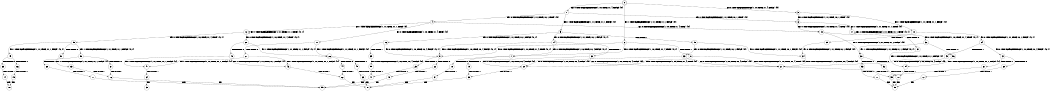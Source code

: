 digraph BCG {
size = "7, 10.5";
center = TRUE;
node [shape = circle];
0 [peripheries = 2];
0 -> 1 [label = "EX !0 !ATOMIC_EXCH_BRANCH (1, +0, TRUE, +1, 4, FALSE) !{0}"];
0 -> 2 [label = "EX !1 !ATOMIC_EXCH_BRANCH (1, +1, TRUE, +1, 1, FALSE) !{0}"];
0 -> 3 [label = "EX !0 !ATOMIC_EXCH_BRANCH (1, +0, TRUE, +1, 4, FALSE) !{0}"];
1 -> 4 [label = "EX !0 !ATOMIC_EXCH_BRANCH (1, +1, TRUE, +0, 1, TRUE) !{0}"];
1 -> 5 [label = "EX !1 !ATOMIC_EXCH_BRANCH (1, +1, TRUE, +1, 1, FALSE) !{0}"];
1 -> 6 [label = "EX !0 !ATOMIC_EXCH_BRANCH (1, +1, TRUE, +0, 1, TRUE) !{0}"];
2 -> 7 [label = "EX !0 !ATOMIC_EXCH_BRANCH (1, +0, TRUE, +1, 4, TRUE) !{0, 1}"];
2 -> 8 [label = "TERMINATE !1"];
2 -> 9 [label = "EX !0 !ATOMIC_EXCH_BRANCH (1, +0, TRUE, +1, 4, TRUE) !{0, 1}"];
3 -> 10 [label = "EX !1 !ATOMIC_EXCH_BRANCH (1, +1, TRUE, +1, 1, FALSE) !{0}"];
3 -> 6 [label = "EX !0 !ATOMIC_EXCH_BRANCH (1, +1, TRUE, +0, 1, TRUE) !{0}"];
4 -> 11 [label = "EX !0 !ATOMIC_EXCH_BRANCH (1, +0, TRUE, +1, 4, TRUE) !{0}"];
4 -> 12 [label = "EX !1 !ATOMIC_EXCH_BRANCH (1, +1, TRUE, +1, 1, TRUE) !{0}"];
4 -> 13 [label = "EX !0 !ATOMIC_EXCH_BRANCH (1, +0, TRUE, +1, 4, TRUE) !{0}"];
5 -> 14 [label = "EX !0 !ATOMIC_EXCH_BRANCH (1, +1, TRUE, +0, 1, FALSE) !{0, 1}"];
5 -> 15 [label = "TERMINATE !1"];
5 -> 16 [label = "EX !0 !ATOMIC_EXCH_BRANCH (1, +1, TRUE, +0, 1, FALSE) !{0, 1}"];
6 -> 17 [label = "EX !1 !ATOMIC_EXCH_BRANCH (1, +1, TRUE, +1, 1, TRUE) !{0}"];
6 -> 13 [label = "EX !0 !ATOMIC_EXCH_BRANCH (1, +0, TRUE, +1, 4, TRUE) !{0}"];
7 -> 18 [label = "TERMINATE !0"];
7 -> 19 [label = "TERMINATE !1"];
8 -> 20 [label = "EX !0 !ATOMIC_EXCH_BRANCH (1, +0, TRUE, +1, 4, TRUE) !{0}"];
8 -> 21 [label = "EX !0 !ATOMIC_EXCH_BRANCH (1, +0, TRUE, +1, 4, TRUE) !{0}"];
9 -> 22 [label = "TERMINATE !0"];
9 -> 23 [label = "TERMINATE !1"];
10 -> 24 [label = "EX !0 !ATOMIC_EXCH_BRANCH (1, +1, TRUE, +0, 1, FALSE) !{0, 1}"];
10 -> 25 [label = "TERMINATE !1"];
11 -> 26 [label = "EX !1 !ATOMIC_EXCH_BRANCH (1, +1, TRUE, +1, 1, FALSE) !{0}"];
11 -> 27 [label = "TERMINATE !0"];
12 -> 28 [label = "EX !0 !ATOMIC_EXCH_BRANCH (1, +0, TRUE, +1, 4, TRUE) !{0, 1}"];
12 -> 12 [label = "EX !1 !ATOMIC_EXCH_BRANCH (1, +1, TRUE, +1, 1, TRUE) !{0, 1}"];
12 -> 29 [label = "EX !0 !ATOMIC_EXCH_BRANCH (1, +0, TRUE, +1, 4, TRUE) !{0, 1}"];
13 -> 30 [label = "EX !1 !ATOMIC_EXCH_BRANCH (1, +1, TRUE, +1, 1, FALSE) !{0}"];
13 -> 31 [label = "TERMINATE !0"];
14 -> 7 [label = "EX !0 !ATOMIC_EXCH_BRANCH (1, +0, TRUE, +0, 4, FALSE) !{0, 1}"];
14 -> 32 [label = "TERMINATE !1"];
14 -> 9 [label = "EX !0 !ATOMIC_EXCH_BRANCH (1, +0, TRUE, +0, 4, FALSE) !{0, 1}"];
15 -> 33 [label = "EX !0 !ATOMIC_EXCH_BRANCH (1, +1, TRUE, +0, 1, FALSE) !{0}"];
15 -> 34 [label = "EX !0 !ATOMIC_EXCH_BRANCH (1, +1, TRUE, +0, 1, FALSE) !{0}"];
16 -> 9 [label = "EX !0 !ATOMIC_EXCH_BRANCH (1, +0, TRUE, +0, 4, FALSE) !{0, 1}"];
16 -> 35 [label = "TERMINATE !1"];
17 -> 36 [label = "EX !0 !ATOMIC_EXCH_BRANCH (1, +0, TRUE, +1, 4, TRUE) !{0, 1}"];
17 -> 17 [label = "EX !1 !ATOMIC_EXCH_BRANCH (1, +1, TRUE, +1, 1, TRUE) !{0, 1}"];
18 -> 37 [label = "TERMINATE !1"];
19 -> 38 [label = "TERMINATE !0"];
20 -> 38 [label = "TERMINATE !0"];
21 -> 39 [label = "TERMINATE !0"];
22 -> 40 [label = "TERMINATE !1"];
23 -> 41 [label = "TERMINATE !0"];
24 -> 42 [label = "EX !0 !ATOMIC_EXCH_BRANCH (1, +0, TRUE, +0, 4, FALSE) !{0, 1}"];
24 -> 43 [label = "TERMINATE !1"];
25 -> 34 [label = "EX !0 !ATOMIC_EXCH_BRANCH (1, +1, TRUE, +0, 1, FALSE) !{0}"];
26 -> 44 [label = "TERMINATE !0"];
26 -> 45 [label = "TERMINATE !1"];
27 -> 46 [label = "EX !1 !ATOMIC_EXCH_BRANCH (1, +1, TRUE, +1, 1, FALSE) !{1}"];
27 -> 47 [label = "EX !1 !ATOMIC_EXCH_BRANCH (1, +1, TRUE, +1, 1, FALSE) !{1}"];
28 -> 26 [label = "EX !1 !ATOMIC_EXCH_BRANCH (1, +1, TRUE, +1, 1, FALSE) !{0, 1}"];
28 -> 48 [label = "TERMINATE !0"];
29 -> 49 [label = "EX !1 !ATOMIC_EXCH_BRANCH (1, +1, TRUE, +1, 1, FALSE) !{0, 1}"];
29 -> 50 [label = "EX !1 !ATOMIC_EXCH_BRANCH (1, +1, TRUE, +1, 1, FALSE) !{0, 1}"];
29 -> 51 [label = "TERMINATE !0"];
30 -> 52 [label = "TERMINATE !0"];
30 -> 53 [label = "TERMINATE !1"];
31 -> 54 [label = "EX !1 !ATOMIC_EXCH_BRANCH (1, +1, TRUE, +1, 1, FALSE) !{1}"];
32 -> 20 [label = "EX !0 !ATOMIC_EXCH_BRANCH (1, +0, TRUE, +0, 4, FALSE) !{0}"];
32 -> 21 [label = "EX !0 !ATOMIC_EXCH_BRANCH (1, +0, TRUE, +0, 4, FALSE) !{0}"];
33 -> 20 [label = "EX !0 !ATOMIC_EXCH_BRANCH (1, +0, TRUE, +0, 4, FALSE) !{0}"];
33 -> 21 [label = "EX !0 !ATOMIC_EXCH_BRANCH (1, +0, TRUE, +0, 4, FALSE) !{0}"];
34 -> 21 [label = "EX !0 !ATOMIC_EXCH_BRANCH (1, +0, TRUE, +0, 4, FALSE) !{0}"];
35 -> 55 [label = "EX !0 !ATOMIC_EXCH_BRANCH (1, +0, TRUE, +0, 4, FALSE) !{0}"];
36 -> 30 [label = "EX !1 !ATOMIC_EXCH_BRANCH (1, +1, TRUE, +1, 1, FALSE) !{0, 1}"];
36 -> 56 [label = "TERMINATE !0"];
37 -> 57 [label = "exit"];
38 -> 57 [label = "exit"];
39 -> 58 [label = "exit"];
40 -> 59 [label = "exit"];
41 -> 59 [label = "exit"];
42 -> 60 [label = "TERMINATE !0"];
42 -> 61 [label = "TERMINATE !1"];
43 -> 21 [label = "EX !0 !ATOMIC_EXCH_BRANCH (1, +0, TRUE, +0, 4, FALSE) !{0}"];
44 -> 62 [label = "TERMINATE !1"];
45 -> 63 [label = "TERMINATE !0"];
46 -> 62 [label = "TERMINATE !1"];
47 -> 64 [label = "TERMINATE !1"];
48 -> 46 [label = "EX !1 !ATOMIC_EXCH_BRANCH (1, +1, TRUE, +1, 1, FALSE) !{1}"];
48 -> 47 [label = "EX !1 !ATOMIC_EXCH_BRANCH (1, +1, TRUE, +1, 1, FALSE) !{1}"];
49 -> 65 [label = "TERMINATE !0"];
49 -> 66 [label = "TERMINATE !1"];
50 -> 67 [label = "TERMINATE !0"];
50 -> 68 [label = "TERMINATE !1"];
51 -> 69 [label = "EX !1 !ATOMIC_EXCH_BRANCH (1, +1, TRUE, +1, 1, FALSE) !{1}"];
52 -> 70 [label = "TERMINATE !1"];
53 -> 71 [label = "TERMINATE !0"];
54 -> 70 [label = "TERMINATE !1"];
55 -> 41 [label = "TERMINATE !0"];
56 -> 54 [label = "EX !1 !ATOMIC_EXCH_BRANCH (1, +1, TRUE, +1, 1, FALSE) !{1}"];
60 -> 72 [label = "TERMINATE !1"];
61 -> 39 [label = "TERMINATE !0"];
62 -> 57 [label = "exit"];
63 -> 57 [label = "exit"];
64 -> 73 [label = "exit"];
65 -> 74 [label = "TERMINATE !1"];
66 -> 75 [label = "TERMINATE !0"];
67 -> 76 [label = "TERMINATE !1"];
68 -> 77 [label = "TERMINATE !0"];
69 -> 76 [label = "TERMINATE !1"];
70 -> 58 [label = "exit"];
71 -> 58 [label = "exit"];
72 -> 58 [label = "exit"];
74 -> 78 [label = "exit"];
75 -> 78 [label = "exit"];
76 -> 59 [label = "exit"];
77 -> 59 [label = "exit"];
}
